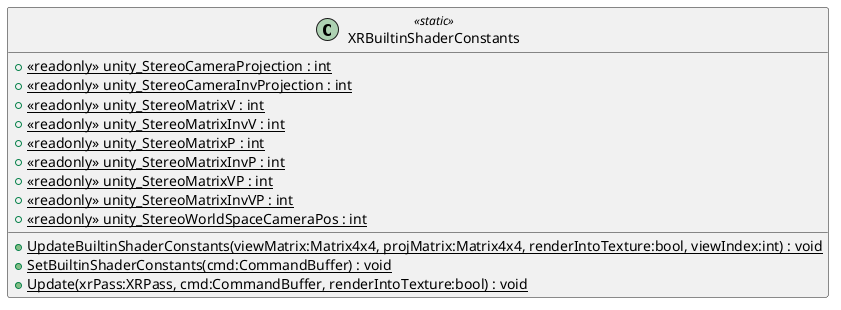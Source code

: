 @startuml
class XRBuiltinShaderConstants <<static>> {
    {static} + <<readonly>> unity_StereoCameraProjection : int
    {static} + <<readonly>> unity_StereoCameraInvProjection : int
    {static} + <<readonly>> unity_StereoMatrixV : int
    {static} + <<readonly>> unity_StereoMatrixInvV : int
    {static} + <<readonly>> unity_StereoMatrixP : int
    {static} + <<readonly>> unity_StereoMatrixInvP : int
    {static} + <<readonly>> unity_StereoMatrixVP : int
    {static} + <<readonly>> unity_StereoMatrixInvVP : int
    {static} + <<readonly>> unity_StereoWorldSpaceCameraPos : int
    + {static} UpdateBuiltinShaderConstants(viewMatrix:Matrix4x4, projMatrix:Matrix4x4, renderIntoTexture:bool, viewIndex:int) : void
    + {static} SetBuiltinShaderConstants(cmd:CommandBuffer) : void
    + {static} Update(xrPass:XRPass, cmd:CommandBuffer, renderIntoTexture:bool) : void
}
@enduml
